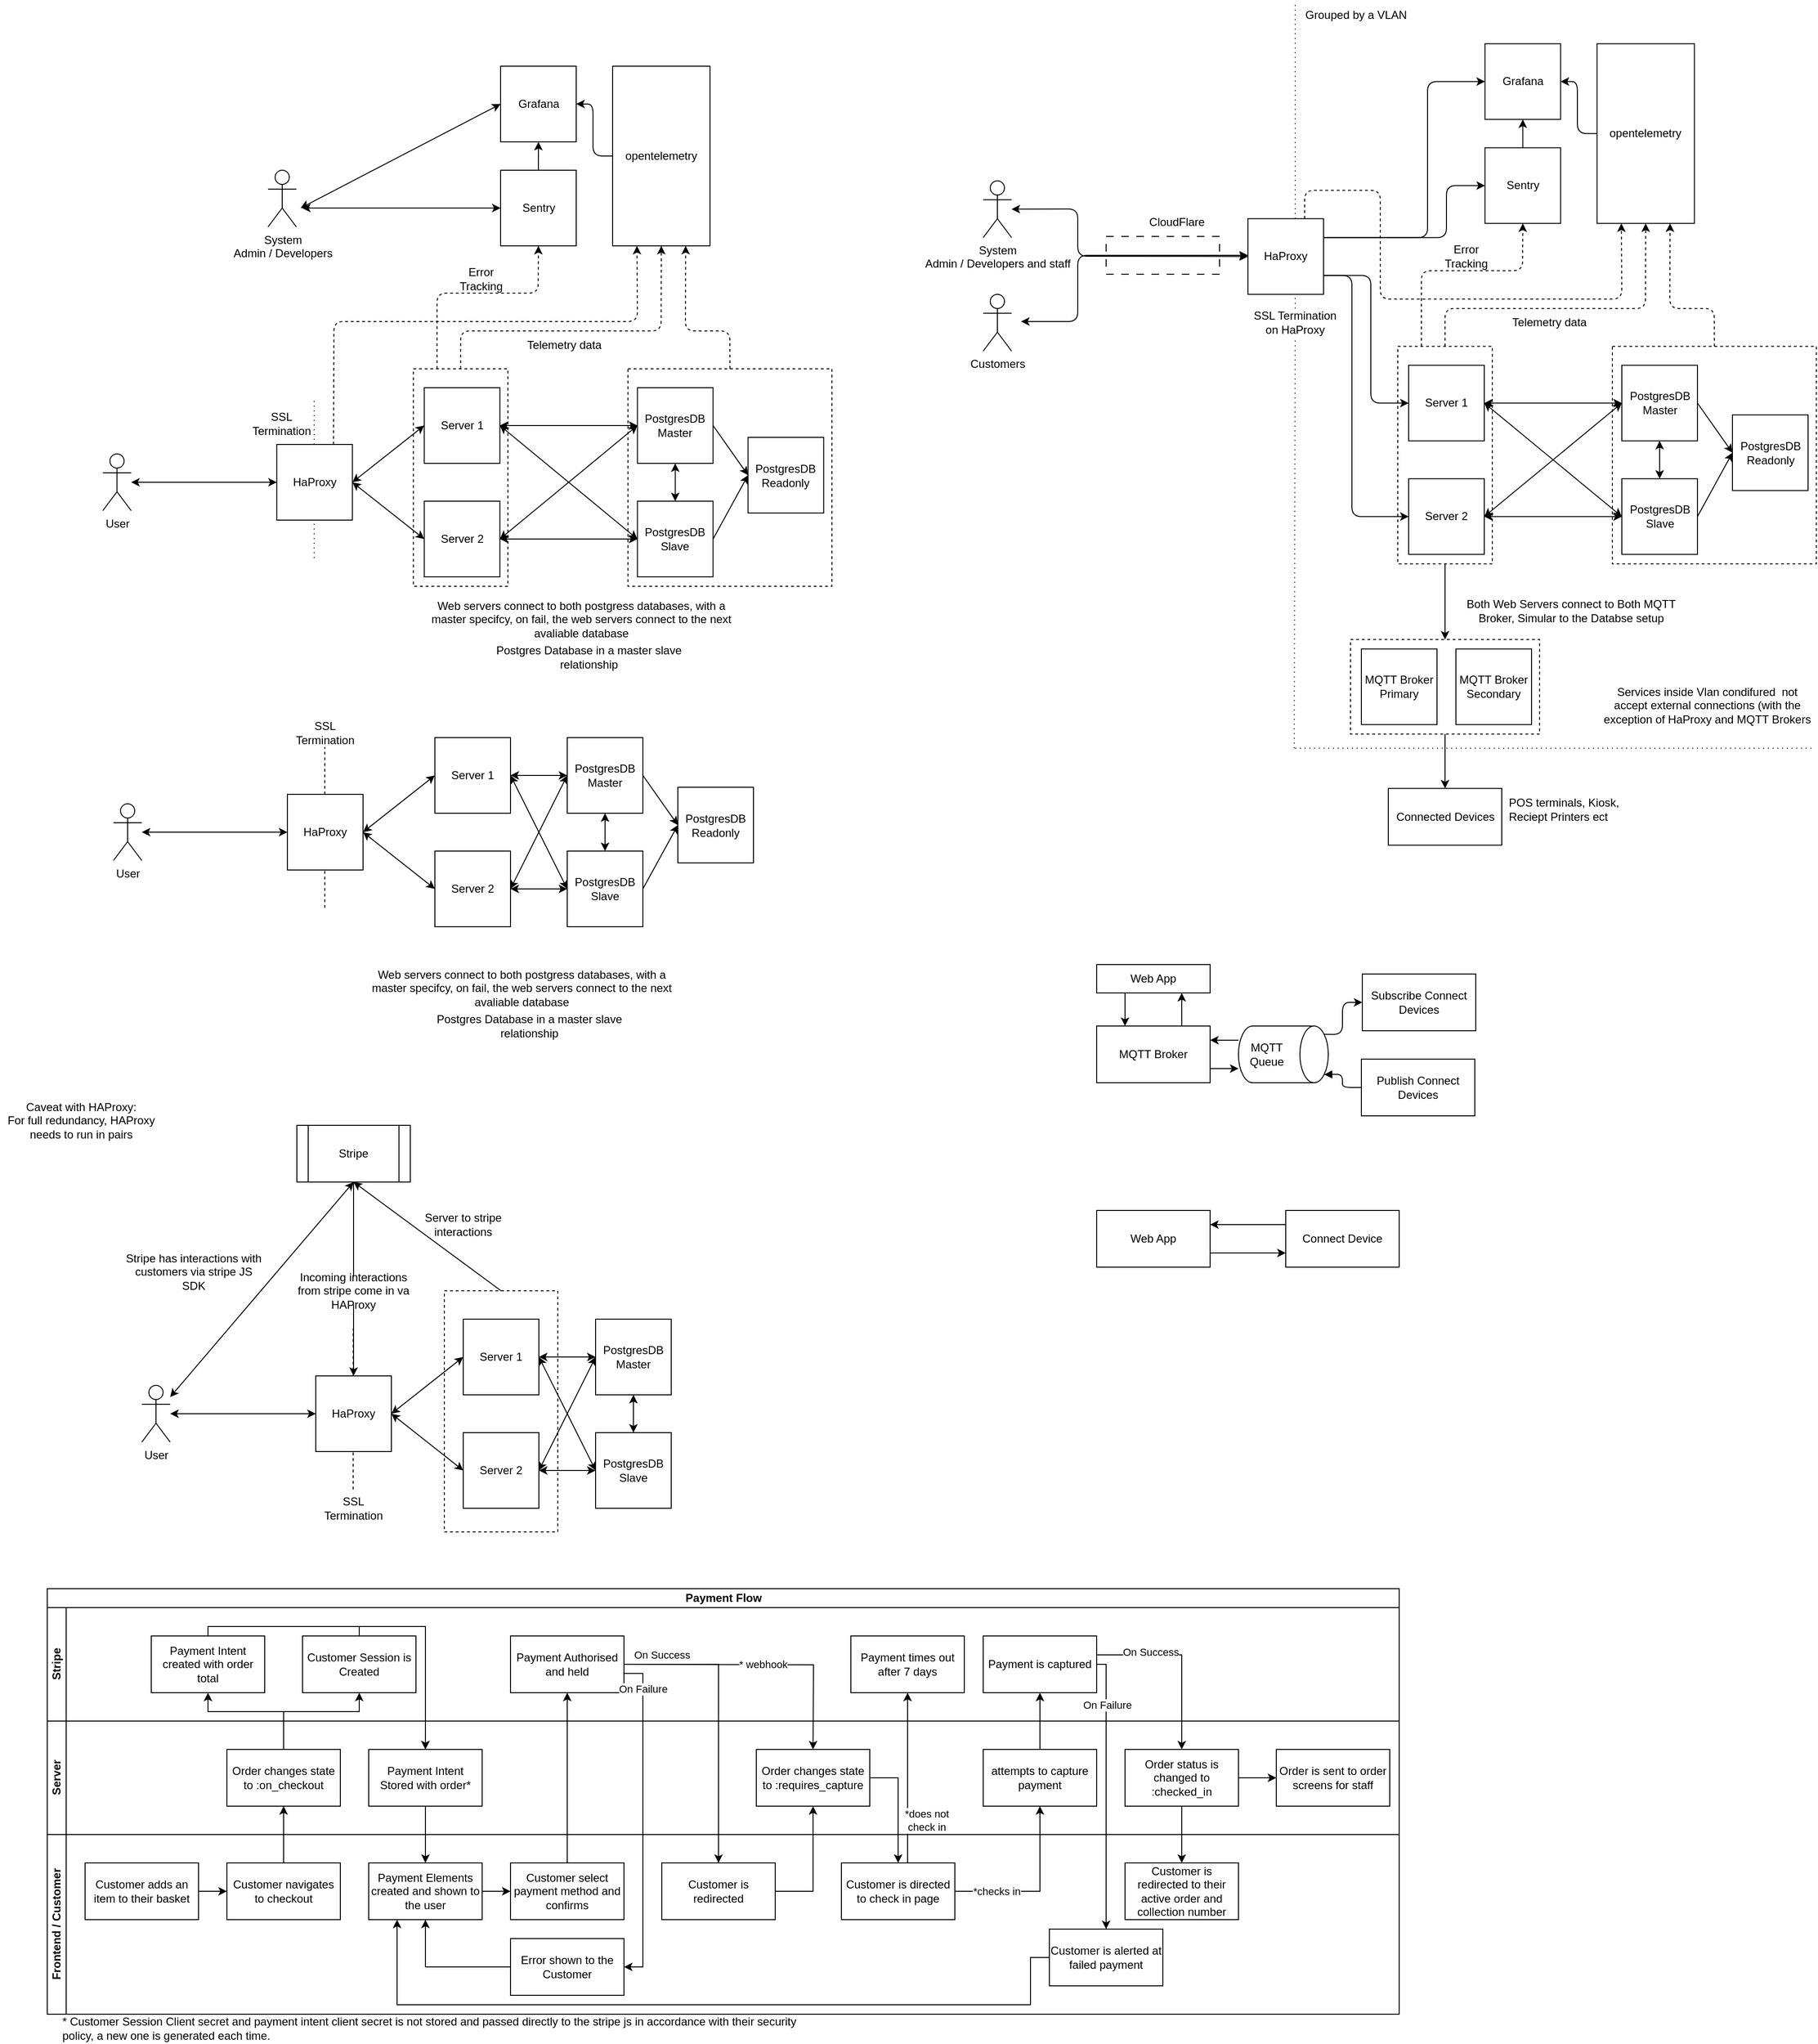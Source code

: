 <mxfile version="26.1.1">
  <diagram name="Page-1" id="KPk57_ptNWIrNSPmT6OU">
    <mxGraphModel dx="750" dy="1676" grid="1" gridSize="10" guides="1" tooltips="1" connect="1" arrows="1" fold="1" page="1" pageScale="1" pageWidth="827" pageHeight="1169" math="0" shadow="0">
      <root>
        <mxCell id="0" />
        <mxCell id="1" parent="0" />
        <mxCell id="135" value="" style="rounded=0;whiteSpace=wrap;html=1;fillColor=none;dashed=1;" parent="1" vertex="1">
          <mxGeometry x="1478.5" y="-343.75" width="100" height="230" as="geometry" />
        </mxCell>
        <mxCell id="146" value="" style="rounded=0;whiteSpace=wrap;html=1;fillColor=none;dashed=1;" parent="1" vertex="1">
          <mxGeometry x="1428.5" y="-33.75" width="200" height="100" as="geometry" />
        </mxCell>
        <mxCell id="LF-yFiG6YkYiWmJkr-Sb-18" value="" style="endArrow=none;dashed=1;html=1;rounded=0;dashPattern=1 4;" parent="1" edge="1">
          <mxGeometry width="50" height="50" relative="1" as="geometry">
            <mxPoint x="332.33" y="-120" as="sourcePoint" />
            <mxPoint x="332.33" y="-290" as="targetPoint" />
          </mxGeometry>
        </mxCell>
        <mxCell id="LF-yFiG6YkYiWmJkr-Sb-2" value="&lt;div&gt;HaProxy&lt;/div&gt;" style="whiteSpace=wrap;html=1;aspect=fixed;" parent="1" vertex="1">
          <mxGeometry x="292.75" y="-240" width="80" height="80" as="geometry" />
        </mxCell>
        <mxCell id="LF-yFiG6YkYiWmJkr-Sb-3" value="Server 1" style="whiteSpace=wrap;html=1;aspect=fixed;" parent="1" vertex="1">
          <mxGeometry x="448.75" y="-300" width="80" height="80" as="geometry" />
        </mxCell>
        <mxCell id="LF-yFiG6YkYiWmJkr-Sb-4" value="&lt;div&gt;Server 2&lt;/div&gt;" style="whiteSpace=wrap;html=1;aspect=fixed;" parent="1" vertex="1">
          <mxGeometry x="448.75" y="-180" width="80" height="80" as="geometry" />
        </mxCell>
        <mxCell id="LF-yFiG6YkYiWmJkr-Sb-5" value="&lt;div&gt;PostgresDB&lt;/div&gt;&lt;div&gt;Master&lt;br&gt;&lt;/div&gt;" style="whiteSpace=wrap;html=1;aspect=fixed;" parent="1" vertex="1">
          <mxGeometry x="674.25" y="-300" width="80" height="80" as="geometry" />
        </mxCell>
        <mxCell id="LF-yFiG6YkYiWmJkr-Sb-6" value="&lt;div&gt;PostgresDB&lt;/div&gt;&lt;div&gt;Slave&lt;br&gt;&lt;/div&gt;" style="whiteSpace=wrap;html=1;aspect=fixed;" parent="1" vertex="1">
          <mxGeometry x="674.25" y="-180" width="80" height="80" as="geometry" />
        </mxCell>
        <mxCell id="LF-yFiG6YkYiWmJkr-Sb-8" value="" style="endArrow=classic;startArrow=classic;html=1;rounded=0;entryX=0;entryY=0.5;entryDx=0;entryDy=0;exitX=1;exitY=0.5;exitDx=0;exitDy=0;" parent="1" source="LF-yFiG6YkYiWmJkr-Sb-2" target="LF-yFiG6YkYiWmJkr-Sb-3" edge="1">
          <mxGeometry width="50" height="50" relative="1" as="geometry">
            <mxPoint x="468.75" y="-100" as="sourcePoint" />
            <mxPoint x="518.75" y="-150" as="targetPoint" />
          </mxGeometry>
        </mxCell>
        <mxCell id="LF-yFiG6YkYiWmJkr-Sb-10" value="" style="endArrow=classic;startArrow=classic;html=1;rounded=0;exitX=1;exitY=0.5;exitDx=0;exitDy=0;entryX=0;entryY=0.5;entryDx=0;entryDy=0;" parent="1" source="LF-yFiG6YkYiWmJkr-Sb-2" target="LF-yFiG6YkYiWmJkr-Sb-4" edge="1">
          <mxGeometry width="50" height="50" relative="1" as="geometry">
            <mxPoint x="468.75" y="-100" as="sourcePoint" />
            <mxPoint x="518.75" y="-150" as="targetPoint" />
          </mxGeometry>
        </mxCell>
        <mxCell id="LF-yFiG6YkYiWmJkr-Sb-11" value="" style="endArrow=classic;startArrow=classic;html=1;rounded=0;entryX=0;entryY=0.5;entryDx=0;entryDy=0;exitX=1;exitY=0.5;exitDx=0;exitDy=0;" parent="1" source="LF-yFiG6YkYiWmJkr-Sb-3" target="LF-yFiG6YkYiWmJkr-Sb-5" edge="1">
          <mxGeometry width="50" height="50" relative="1" as="geometry">
            <mxPoint x="668.75" y="-120" as="sourcePoint" />
            <mxPoint x="718.75" y="-170" as="targetPoint" />
          </mxGeometry>
        </mxCell>
        <mxCell id="LF-yFiG6YkYiWmJkr-Sb-12" value="" style="endArrow=classic;startArrow=classic;html=1;rounded=0;entryX=0;entryY=0.5;entryDx=0;entryDy=0;exitX=1;exitY=0.5;exitDx=0;exitDy=0;" parent="1" source="LF-yFiG6YkYiWmJkr-Sb-4" target="LF-yFiG6YkYiWmJkr-Sb-5" edge="1">
          <mxGeometry width="50" height="50" relative="1" as="geometry">
            <mxPoint x="588.75" y="-110" as="sourcePoint" />
            <mxPoint x="638.75" y="-160" as="targetPoint" />
          </mxGeometry>
        </mxCell>
        <mxCell id="LF-yFiG6YkYiWmJkr-Sb-13" value="" style="endArrow=classic;startArrow=classic;html=1;rounded=0;entryX=0.5;entryY=1;entryDx=0;entryDy=0;exitX=0.5;exitY=0;exitDx=0;exitDy=0;" parent="1" source="LF-yFiG6YkYiWmJkr-Sb-6" target="LF-yFiG6YkYiWmJkr-Sb-5" edge="1">
          <mxGeometry width="50" height="50" relative="1" as="geometry">
            <mxPoint x="674.25" y="-110" as="sourcePoint" />
            <mxPoint x="724.25" y="-160" as="targetPoint" />
          </mxGeometry>
        </mxCell>
        <mxCell id="LF-yFiG6YkYiWmJkr-Sb-14" value="User" style="shape=umlActor;verticalLabelPosition=bottom;verticalAlign=top;html=1;outlineConnect=0;" parent="1" vertex="1">
          <mxGeometry x="108.75" y="-230" width="30" height="60" as="geometry" />
        </mxCell>
        <mxCell id="LF-yFiG6YkYiWmJkr-Sb-15" value="" style="endArrow=classic;startArrow=classic;html=1;rounded=0;entryX=0;entryY=0.5;entryDx=0;entryDy=0;" parent="1" source="LF-yFiG6YkYiWmJkr-Sb-14" target="LF-yFiG6YkYiWmJkr-Sb-2" edge="1">
          <mxGeometry width="50" height="50" relative="1" as="geometry">
            <mxPoint x="338.75" y="-150" as="sourcePoint" />
            <mxPoint x="388.75" y="-200" as="targetPoint" />
          </mxGeometry>
        </mxCell>
        <mxCell id="LF-yFiG6YkYiWmJkr-Sb-17" value="SSL Termination" style="text;html=1;align=center;verticalAlign=middle;whiteSpace=wrap;rounded=0;" parent="1" vertex="1">
          <mxGeometry x="268.25" y="-277.5" width="60" height="30" as="geometry" />
        </mxCell>
        <mxCell id="LF-yFiG6YkYiWmJkr-Sb-20" value="Postgres Database in a master slave relationship" style="text;html=1;align=center;verticalAlign=middle;whiteSpace=wrap;rounded=0;" parent="1" vertex="1">
          <mxGeometry x="523.25" y="-30" width="200" height="30" as="geometry" />
        </mxCell>
        <mxCell id="LF-yFiG6YkYiWmJkr-Sb-21" value="&lt;div&gt;Caveat with HAProxy: &lt;br&gt;&lt;/div&gt;&lt;div&gt;For full redundancy, HAProxy needs to run in pairs&lt;br&gt;&lt;/div&gt;" style="text;html=1;align=center;verticalAlign=middle;whiteSpace=wrap;rounded=0;" parent="1" vertex="1">
          <mxGeometry y="460" width="172" height="30" as="geometry" />
        </mxCell>
        <mxCell id="LF-yFiG6YkYiWmJkr-Sb-23" value="" style="endArrow=classic;startArrow=classic;html=1;rounded=0;entryX=1;entryY=0.5;entryDx=0;entryDy=0;exitX=0;exitY=0.5;exitDx=0;exitDy=0;" parent="1" source="LF-yFiG6YkYiWmJkr-Sb-6" target="LF-yFiG6YkYiWmJkr-Sb-3" edge="1">
          <mxGeometry width="50" height="50" relative="1" as="geometry">
            <mxPoint x="528.75" y="-340" as="sourcePoint" />
            <mxPoint x="608.75" y="-210" as="targetPoint" />
          </mxGeometry>
        </mxCell>
        <mxCell id="LF-yFiG6YkYiWmJkr-Sb-24" value="" style="endArrow=classic;startArrow=classic;html=1;rounded=0;exitX=1;exitY=0.5;exitDx=0;exitDy=0;entryX=0;entryY=0.5;entryDx=0;entryDy=0;" parent="1" source="LF-yFiG6YkYiWmJkr-Sb-4" target="LF-yFiG6YkYiWmJkr-Sb-6" edge="1">
          <mxGeometry width="50" height="50" relative="1" as="geometry">
            <mxPoint x="558.75" y="-160" as="sourcePoint" />
            <mxPoint x="608.75" y="-210" as="targetPoint" />
          </mxGeometry>
        </mxCell>
        <mxCell id="LF-yFiG6YkYiWmJkr-Sb-50" value="" style="rounded=0;whiteSpace=wrap;html=1;fillColor=none;dashed=1;" parent="1" vertex="1">
          <mxGeometry x="470" y="655" width="120" height="255" as="geometry" />
        </mxCell>
        <mxCell id="LF-yFiG6YkYiWmJkr-Sb-51" value="" style="endArrow=none;dashed=1;html=1;rounded=0;" parent="1" edge="1">
          <mxGeometry width="50" height="50" relative="1" as="geometry">
            <mxPoint x="373.58" y="865" as="sourcePoint" />
            <mxPoint x="373.58" y="695" as="targetPoint" />
          </mxGeometry>
        </mxCell>
        <mxCell id="LF-yFiG6YkYiWmJkr-Sb-52" value="&lt;div&gt;HaProxy&lt;/div&gt;" style="whiteSpace=wrap;html=1;aspect=fixed;" parent="1" vertex="1">
          <mxGeometry x="334" y="745" width="80" height="80" as="geometry" />
        </mxCell>
        <mxCell id="LF-yFiG6YkYiWmJkr-Sb-53" value="Server 1" style="whiteSpace=wrap;html=1;aspect=fixed;" parent="1" vertex="1">
          <mxGeometry x="490" y="685" width="80" height="80" as="geometry" />
        </mxCell>
        <mxCell id="LF-yFiG6YkYiWmJkr-Sb-54" value="&lt;div&gt;Server 2&lt;/div&gt;" style="whiteSpace=wrap;html=1;aspect=fixed;" parent="1" vertex="1">
          <mxGeometry x="490" y="805" width="80" height="80" as="geometry" />
        </mxCell>
        <mxCell id="LF-yFiG6YkYiWmJkr-Sb-55" value="&lt;div&gt;PostgresDB&lt;/div&gt;&lt;div&gt;Master&lt;br&gt;&lt;/div&gt;" style="whiteSpace=wrap;html=1;aspect=fixed;" parent="1" vertex="1">
          <mxGeometry x="630" y="685" width="80" height="80" as="geometry" />
        </mxCell>
        <mxCell id="LF-yFiG6YkYiWmJkr-Sb-56" value="&lt;div&gt;PostgresDB&lt;/div&gt;&lt;div&gt;Slave&lt;br&gt;&lt;/div&gt;" style="whiteSpace=wrap;html=1;aspect=fixed;" parent="1" vertex="1">
          <mxGeometry x="630" y="805" width="80" height="80" as="geometry" />
        </mxCell>
        <mxCell id="LF-yFiG6YkYiWmJkr-Sb-57" value="" style="endArrow=classic;startArrow=classic;html=1;rounded=0;entryX=0;entryY=0.5;entryDx=0;entryDy=0;exitX=1;exitY=0.5;exitDx=0;exitDy=0;" parent="1" source="LF-yFiG6YkYiWmJkr-Sb-52" target="LF-yFiG6YkYiWmJkr-Sb-53" edge="1">
          <mxGeometry width="50" height="50" relative="1" as="geometry">
            <mxPoint x="510" y="885" as="sourcePoint" />
            <mxPoint x="560" y="835" as="targetPoint" />
          </mxGeometry>
        </mxCell>
        <mxCell id="LF-yFiG6YkYiWmJkr-Sb-58" value="" style="endArrow=classic;startArrow=classic;html=1;rounded=0;exitX=1;exitY=0.5;exitDx=0;exitDy=0;entryX=0;entryY=0.5;entryDx=0;entryDy=0;" parent="1" source="LF-yFiG6YkYiWmJkr-Sb-52" target="LF-yFiG6YkYiWmJkr-Sb-54" edge="1">
          <mxGeometry width="50" height="50" relative="1" as="geometry">
            <mxPoint x="510" y="885" as="sourcePoint" />
            <mxPoint x="560" y="835" as="targetPoint" />
          </mxGeometry>
        </mxCell>
        <mxCell id="LF-yFiG6YkYiWmJkr-Sb-59" value="" style="endArrow=classic;startArrow=classic;html=1;rounded=0;entryX=0;entryY=0.5;entryDx=0;entryDy=0;exitX=1;exitY=0.5;exitDx=0;exitDy=0;" parent="1" source="LF-yFiG6YkYiWmJkr-Sb-53" target="LF-yFiG6YkYiWmJkr-Sb-55" edge="1">
          <mxGeometry width="50" height="50" relative="1" as="geometry">
            <mxPoint x="710" y="865" as="sourcePoint" />
            <mxPoint x="760" y="815" as="targetPoint" />
          </mxGeometry>
        </mxCell>
        <mxCell id="LF-yFiG6YkYiWmJkr-Sb-60" value="" style="endArrow=classic;startArrow=classic;html=1;rounded=0;entryX=0;entryY=0.5;entryDx=0;entryDy=0;exitX=1;exitY=0.5;exitDx=0;exitDy=0;" parent="1" source="LF-yFiG6YkYiWmJkr-Sb-54" target="LF-yFiG6YkYiWmJkr-Sb-55" edge="1">
          <mxGeometry width="50" height="50" relative="1" as="geometry">
            <mxPoint x="630" y="875" as="sourcePoint" />
            <mxPoint x="680" y="825" as="targetPoint" />
          </mxGeometry>
        </mxCell>
        <mxCell id="LF-yFiG6YkYiWmJkr-Sb-61" value="" style="endArrow=classic;startArrow=classic;html=1;rounded=0;entryX=0.5;entryY=1;entryDx=0;entryDy=0;exitX=0.5;exitY=0;exitDx=0;exitDy=0;" parent="1" source="LF-yFiG6YkYiWmJkr-Sb-56" target="LF-yFiG6YkYiWmJkr-Sb-55" edge="1">
          <mxGeometry width="50" height="50" relative="1" as="geometry">
            <mxPoint x="630" y="875" as="sourcePoint" />
            <mxPoint x="680" y="825" as="targetPoint" />
          </mxGeometry>
        </mxCell>
        <mxCell id="LF-yFiG6YkYiWmJkr-Sb-62" value="User" style="shape=umlActor;verticalLabelPosition=bottom;verticalAlign=top;html=1;outlineConnect=0;" parent="1" vertex="1">
          <mxGeometry x="150" y="755" width="30" height="60" as="geometry" />
        </mxCell>
        <mxCell id="LF-yFiG6YkYiWmJkr-Sb-63" value="" style="endArrow=classic;startArrow=classic;html=1;rounded=0;entryX=0;entryY=0.5;entryDx=0;entryDy=0;" parent="1" source="LF-yFiG6YkYiWmJkr-Sb-62" target="LF-yFiG6YkYiWmJkr-Sb-52" edge="1">
          <mxGeometry width="50" height="50" relative="1" as="geometry">
            <mxPoint x="380" y="835" as="sourcePoint" />
            <mxPoint x="430" y="785" as="targetPoint" />
          </mxGeometry>
        </mxCell>
        <mxCell id="LF-yFiG6YkYiWmJkr-Sb-64" value="SSL Termination" style="text;html=1;align=center;verticalAlign=middle;whiteSpace=wrap;rounded=0;" parent="1" vertex="1">
          <mxGeometry x="344" y="870" width="60" height="30" as="geometry" />
        </mxCell>
        <mxCell id="LF-yFiG6YkYiWmJkr-Sb-67" value="" style="endArrow=classic;startArrow=classic;html=1;rounded=0;entryX=1;entryY=0.5;entryDx=0;entryDy=0;exitX=0;exitY=0.5;exitDx=0;exitDy=0;" parent="1" source="LF-yFiG6YkYiWmJkr-Sb-56" target="LF-yFiG6YkYiWmJkr-Sb-53" edge="1">
          <mxGeometry width="50" height="50" relative="1" as="geometry">
            <mxPoint x="570" y="645" as="sourcePoint" />
            <mxPoint x="650" y="775" as="targetPoint" />
          </mxGeometry>
        </mxCell>
        <mxCell id="LF-yFiG6YkYiWmJkr-Sb-68" value="" style="endArrow=classic;startArrow=classic;html=1;rounded=0;exitX=1;exitY=0.5;exitDx=0;exitDy=0;entryX=0;entryY=0.5;entryDx=0;entryDy=0;" parent="1" source="LF-yFiG6YkYiWmJkr-Sb-54" target="LF-yFiG6YkYiWmJkr-Sb-56" edge="1">
          <mxGeometry width="50" height="50" relative="1" as="geometry">
            <mxPoint x="600" y="825" as="sourcePoint" />
            <mxPoint x="650" y="775" as="targetPoint" />
          </mxGeometry>
        </mxCell>
        <mxCell id="LF-yFiG6YkYiWmJkr-Sb-77" style="edgeStyle=orthogonalEdgeStyle;rounded=0;orthogonalLoop=1;jettySize=auto;html=1;entryX=0.5;entryY=0;entryDx=0;entryDy=0;" parent="1" source="LF-yFiG6YkYiWmJkr-Sb-75" target="LF-yFiG6YkYiWmJkr-Sb-52" edge="1">
          <mxGeometry relative="1" as="geometry" />
        </mxCell>
        <mxCell id="LF-yFiG6YkYiWmJkr-Sb-69" value="Stripe" style="shape=process;whiteSpace=wrap;html=1;backgroundOutline=1;" parent="1" vertex="1">
          <mxGeometry x="314" y="480" width="120" height="60" as="geometry" />
        </mxCell>
        <mxCell id="LF-yFiG6YkYiWmJkr-Sb-71" value="" style="endArrow=classic;startArrow=classic;html=1;rounded=0;entryX=0.5;entryY=1;entryDx=0;entryDy=0;" parent="1" source="LF-yFiG6YkYiWmJkr-Sb-62" target="LF-yFiG6YkYiWmJkr-Sb-69" edge="1">
          <mxGeometry width="50" height="50" relative="1" as="geometry">
            <mxPoint x="490" y="600" as="sourcePoint" />
            <mxPoint x="540" y="550" as="targetPoint" />
          </mxGeometry>
        </mxCell>
        <mxCell id="LF-yFiG6YkYiWmJkr-Sb-72" value="Stripe has interactions with customers via stripe JS SDK" style="text;html=1;align=center;verticalAlign=middle;whiteSpace=wrap;rounded=0;" parent="1" vertex="1">
          <mxGeometry x="130" y="620" width="150" height="30" as="geometry" />
        </mxCell>
        <mxCell id="LF-yFiG6YkYiWmJkr-Sb-78" value="" style="edgeStyle=orthogonalEdgeStyle;rounded=0;orthogonalLoop=1;jettySize=auto;html=1;entryX=0.5;entryY=0;entryDx=0;entryDy=0;endArrow=none;endFill=0;" parent="1" source="LF-yFiG6YkYiWmJkr-Sb-69" target="LF-yFiG6YkYiWmJkr-Sb-75" edge="1">
          <mxGeometry relative="1" as="geometry">
            <mxPoint x="374" y="540" as="sourcePoint" />
            <mxPoint x="374" y="745" as="targetPoint" />
          </mxGeometry>
        </mxCell>
        <mxCell id="LF-yFiG6YkYiWmJkr-Sb-75" value="Incoming interactions from stripe come in va HAProxy" style="text;html=1;align=center;verticalAlign=middle;whiteSpace=wrap;rounded=0;" parent="1" vertex="1">
          <mxGeometry x="311" y="640" width="126" height="30" as="geometry" />
        </mxCell>
        <mxCell id="LF-yFiG6YkYiWmJkr-Sb-79" value="" style="endArrow=classic;html=1;rounded=0;entryX=0.5;entryY=1;entryDx=0;entryDy=0;exitX=0.5;exitY=0;exitDx=0;exitDy=0;" parent="1" source="LF-yFiG6YkYiWmJkr-Sb-50" target="LF-yFiG6YkYiWmJkr-Sb-69" edge="1">
          <mxGeometry width="50" height="50" relative="1" as="geometry">
            <mxPoint x="640" y="720" as="sourcePoint" />
            <mxPoint x="690" y="670" as="targetPoint" />
          </mxGeometry>
        </mxCell>
        <mxCell id="LF-yFiG6YkYiWmJkr-Sb-80" value="Server to stripe interactions" style="text;html=1;align=center;verticalAlign=middle;whiteSpace=wrap;rounded=0;" parent="1" vertex="1">
          <mxGeometry x="430" y="570" width="120" height="30" as="geometry" />
        </mxCell>
        <mxCell id="LF-yFiG6YkYiWmJkr-Sb-81" value="Web servers connect to both postgress databases, with a master specifcy, on fail, the web servers connect to the next avaliable database" style="text;html=1;align=center;verticalAlign=middle;whiteSpace=wrap;rounded=0;" parent="1" vertex="1">
          <mxGeometry x="447.25" y="-70" width="336" height="30" as="geometry" />
        </mxCell>
        <mxCell id="2" value="Payment Flow" style="swimlane;childLayout=stackLayout;resizeParent=1;resizeParentMax=0;horizontal=1;startSize=20;horizontalStack=0;html=1;" parent="1" vertex="1">
          <mxGeometry x="50" y="970" width="1430" height="450" as="geometry" />
        </mxCell>
        <mxCell id="3" style="edgeStyle=orthogonalEdgeStyle;rounded=0;orthogonalLoop=1;jettySize=auto;html=1;entryX=0.5;entryY=0;entryDx=0;entryDy=0;" parent="2" edge="1">
          <mxGeometry relative="1" as="geometry">
            <mxPoint x="610" y="80" as="sourcePoint" />
            <mxPoint x="810" y="170" as="targetPoint" />
          </mxGeometry>
        </mxCell>
        <mxCell id="4" value="* webhook" style="edgeLabel;html=1;align=center;verticalAlign=middle;resizable=0;points=[];" parent="3" vertex="1" connectable="0">
          <mxGeometry x="0.01" y="1" relative="1" as="geometry">
            <mxPoint as="offset" />
          </mxGeometry>
        </mxCell>
        <mxCell id="5" value="Stripe" style="swimlane;startSize=20;horizontal=0;html=1;" parent="2" vertex="1">
          <mxGeometry y="20" width="1430" height="120" as="geometry" />
        </mxCell>
        <mxCell id="6" value="Payment Intent created with order total" style="whiteSpace=wrap;html=1;rounded=0;" parent="5" vertex="1">
          <mxGeometry x="110" y="30" width="120" height="60" as="geometry" />
        </mxCell>
        <mxCell id="7" value="Customer Session is Created" style="whiteSpace=wrap;html=1;rounded=0;" parent="5" vertex="1">
          <mxGeometry x="270" y="30" width="120" height="60" as="geometry" />
        </mxCell>
        <mxCell id="8" value="Payment Authorised and held" style="whiteSpace=wrap;html=1;rounded=0;" parent="5" vertex="1">
          <mxGeometry x="490" y="30" width="120" height="60" as="geometry" />
        </mxCell>
        <mxCell id="9" value="Payment times out after 7 days" style="rounded=0;whiteSpace=wrap;html=1;" parent="5" vertex="1">
          <mxGeometry x="850" y="30" width="120" height="60" as="geometry" />
        </mxCell>
        <mxCell id="10" value="Payment is captured" style="whiteSpace=wrap;html=1;rounded=0;" parent="5" vertex="1">
          <mxGeometry x="990" y="30" width="120" height="60" as="geometry" />
        </mxCell>
        <mxCell id="11" value="Server" style="swimlane;startSize=20;horizontal=0;html=1;" parent="2" vertex="1">
          <mxGeometry y="140" width="1430" height="120" as="geometry" />
        </mxCell>
        <mxCell id="12" value="Order changes state to :on_checkout" style="rounded=0;whiteSpace=wrap;html=1;" parent="11" vertex="1">
          <mxGeometry x="190" y="30" width="120" height="60" as="geometry" />
        </mxCell>
        <mxCell id="13" value="Payment Intent Stored with order*" style="rounded=0;whiteSpace=wrap;html=1;" parent="11" vertex="1">
          <mxGeometry x="340" y="30" width="120" height="60" as="geometry" />
        </mxCell>
        <mxCell id="14" value="Order changes state to :requires_capture" style="rounded=0;whiteSpace=wrap;html=1;" parent="11" vertex="1">
          <mxGeometry x="750" y="30" width="120" height="60" as="geometry" />
        </mxCell>
        <mxCell id="15" value="attempts to capture payment" style="whiteSpace=wrap;html=1;rounded=0;" parent="11" vertex="1">
          <mxGeometry x="990" y="30" width="120" height="60" as="geometry" />
        </mxCell>
        <mxCell id="16" value="" style="edgeStyle=orthogonalEdgeStyle;rounded=0;orthogonalLoop=1;jettySize=auto;html=1;" parent="11" source="17" target="18" edge="1">
          <mxGeometry relative="1" as="geometry" />
        </mxCell>
        <mxCell id="17" value="Order status is changed to :checked_in" style="whiteSpace=wrap;html=1;rounded=0;" parent="11" vertex="1">
          <mxGeometry x="1140" y="30" width="120" height="60" as="geometry" />
        </mxCell>
        <mxCell id="18" value="Order is sent to order screens for staff" style="whiteSpace=wrap;html=1;rounded=0;" parent="11" vertex="1">
          <mxGeometry x="1300" y="30" width="120" height="60" as="geometry" />
        </mxCell>
        <mxCell id="19" value="Frontend / Customer" style="swimlane;startSize=20;horizontal=0;html=1;" parent="2" vertex="1">
          <mxGeometry y="260" width="1430" height="190" as="geometry" />
        </mxCell>
        <mxCell id="20" value="" style="edgeStyle=orthogonalEdgeStyle;rounded=0;orthogonalLoop=1;jettySize=auto;html=1;" parent="19" source="21" target="22" edge="1">
          <mxGeometry relative="1" as="geometry" />
        </mxCell>
        <mxCell id="21" value="Customer adds an item to their basket" style="rounded=0;whiteSpace=wrap;html=1;" parent="19" vertex="1">
          <mxGeometry x="40" y="30" width="120" height="60" as="geometry" />
        </mxCell>
        <mxCell id="22" value="Customer navigates to checkout" style="rounded=0;whiteSpace=wrap;html=1;" parent="19" vertex="1">
          <mxGeometry x="190" y="30" width="120" height="60" as="geometry" />
        </mxCell>
        <mxCell id="23" style="edgeStyle=orthogonalEdgeStyle;rounded=0;orthogonalLoop=1;jettySize=auto;html=1;entryX=0;entryY=0.5;entryDx=0;entryDy=0;" parent="19" source="24" target="25" edge="1">
          <mxGeometry relative="1" as="geometry" />
        </mxCell>
        <mxCell id="24" value="Payment Elements created and shown to the user" style="rounded=0;whiteSpace=wrap;html=1;" parent="19" vertex="1">
          <mxGeometry x="340" y="30" width="120" height="60" as="geometry" />
        </mxCell>
        <mxCell id="25" value="Customer select payment method and confirms" style="rounded=0;whiteSpace=wrap;html=1;" parent="19" vertex="1">
          <mxGeometry x="490" y="30" width="120" height="60" as="geometry" />
        </mxCell>
        <mxCell id="26" value="Customer is redirected" style="rounded=0;whiteSpace=wrap;html=1;" parent="19" vertex="1">
          <mxGeometry x="650" y="30" width="120" height="60" as="geometry" />
        </mxCell>
        <mxCell id="27" value="Customer is directed to check in page" style="rounded=0;whiteSpace=wrap;html=1;" parent="19" vertex="1">
          <mxGeometry x="840" y="30" width="120" height="60" as="geometry" />
        </mxCell>
        <mxCell id="28" value="Customer is redirected to their active order and collection number" style="rounded=0;whiteSpace=wrap;html=1;" parent="19" vertex="1">
          <mxGeometry x="1140" y="30" width="120" height="60" as="geometry" />
        </mxCell>
        <mxCell id="29" style="edgeStyle=orthogonalEdgeStyle;rounded=0;orthogonalLoop=1;jettySize=auto;html=1;entryX=0.25;entryY=1;entryDx=0;entryDy=0;" parent="19" source="30" target="24" edge="1">
          <mxGeometry relative="1" as="geometry">
            <Array as="points">
              <mxPoint x="1040" y="130" />
              <mxPoint x="1040" y="180" />
              <mxPoint x="370" y="180" />
            </Array>
          </mxGeometry>
        </mxCell>
        <mxCell id="30" value="Customer is alerted at failed payment" style="rounded=0;whiteSpace=wrap;html=1;" parent="19" vertex="1">
          <mxGeometry x="1060" y="100" width="120" height="60" as="geometry" />
        </mxCell>
        <mxCell id="31" value="" style="edgeStyle=orthogonalEdgeStyle;rounded=0;orthogonalLoop=1;jettySize=auto;html=1;" parent="2" source="22" target="12" edge="1">
          <mxGeometry relative="1" as="geometry" />
        </mxCell>
        <mxCell id="32" style="edgeStyle=orthogonalEdgeStyle;rounded=0;orthogonalLoop=1;jettySize=auto;html=1;entryX=0.5;entryY=0;entryDx=0;entryDy=0;" parent="2" source="13" target="24" edge="1">
          <mxGeometry relative="1" as="geometry" />
        </mxCell>
        <mxCell id="33" style="edgeStyle=orthogonalEdgeStyle;rounded=0;orthogonalLoop=1;jettySize=auto;html=1;" parent="2" source="6" target="13" edge="1">
          <mxGeometry relative="1" as="geometry">
            <Array as="points">
              <mxPoint x="170" y="40" />
              <mxPoint x="400" y="40" />
            </Array>
          </mxGeometry>
        </mxCell>
        <mxCell id="34" style="edgeStyle=orthogonalEdgeStyle;rounded=0;orthogonalLoop=1;jettySize=auto;html=1;entryX=0.5;entryY=0;entryDx=0;entryDy=0;" parent="2" source="7" target="13" edge="1">
          <mxGeometry relative="1" as="geometry">
            <Array as="points">
              <mxPoint x="330" y="40" />
              <mxPoint x="400" y="40" />
            </Array>
          </mxGeometry>
        </mxCell>
        <mxCell id="35" style="edgeStyle=orthogonalEdgeStyle;rounded=0;orthogonalLoop=1;jettySize=auto;html=1;entryX=0.5;entryY=1;entryDx=0;entryDy=0;" parent="2" source="12" target="6" edge="1">
          <mxGeometry relative="1" as="geometry">
            <Array as="points">
              <mxPoint x="250" y="130" />
              <mxPoint x="170" y="130" />
            </Array>
          </mxGeometry>
        </mxCell>
        <mxCell id="36" style="edgeStyle=orthogonalEdgeStyle;rounded=0;orthogonalLoop=1;jettySize=auto;html=1;entryX=0.5;entryY=1;entryDx=0;entryDy=0;" parent="2" source="12" target="7" edge="1">
          <mxGeometry relative="1" as="geometry">
            <Array as="points">
              <mxPoint x="250" y="130" />
              <mxPoint x="330" y="130" />
            </Array>
          </mxGeometry>
        </mxCell>
        <mxCell id="37" value="" style="edgeStyle=orthogonalEdgeStyle;rounded=0;orthogonalLoop=1;jettySize=auto;html=1;" parent="2" source="25" target="8" edge="1">
          <mxGeometry relative="1" as="geometry" />
        </mxCell>
        <mxCell id="38" style="edgeStyle=orthogonalEdgeStyle;rounded=0;orthogonalLoop=1;jettySize=auto;html=1;" parent="2" source="8" target="26" edge="1">
          <mxGeometry relative="1" as="geometry" />
        </mxCell>
        <mxCell id="39" value="On Success" style="edgeLabel;html=1;align=center;verticalAlign=middle;resizable=0;points=[];" parent="38" vertex="1" connectable="0">
          <mxGeometry x="-0.691" relative="1" as="geometry">
            <mxPoint x="-8" y="-10" as="offset" />
          </mxGeometry>
        </mxCell>
        <mxCell id="40" style="edgeStyle=orthogonalEdgeStyle;rounded=0;orthogonalLoop=1;jettySize=auto;html=1;entryX=0.5;entryY=1;entryDx=0;entryDy=0;" parent="2" source="26" target="14" edge="1">
          <mxGeometry relative="1" as="geometry">
            <Array as="points">
              <mxPoint x="810" y="320" />
            </Array>
          </mxGeometry>
        </mxCell>
        <mxCell id="41" style="edgeStyle=orthogonalEdgeStyle;rounded=0;orthogonalLoop=1;jettySize=auto;html=1;entryX=0.5;entryY=0;entryDx=0;entryDy=0;" parent="2" source="14" target="27" edge="1">
          <mxGeometry relative="1" as="geometry">
            <Array as="points">
              <mxPoint x="900" y="200" />
            </Array>
          </mxGeometry>
        </mxCell>
        <mxCell id="42" value="" style="edgeStyle=orthogonalEdgeStyle;rounded=0;orthogonalLoop=1;jettySize=auto;html=1;" parent="2" source="27" target="15" edge="1">
          <mxGeometry relative="1" as="geometry" />
        </mxCell>
        <mxCell id="43" value="*checks in" style="edgeLabel;html=1;align=center;verticalAlign=middle;resizable=0;points=[];" parent="42" vertex="1" connectable="0">
          <mxGeometry x="-0.51" relative="1" as="geometry">
            <mxPoint as="offset" />
          </mxGeometry>
        </mxCell>
        <mxCell id="44" style="edgeStyle=orthogonalEdgeStyle;rounded=0;orthogonalLoop=1;jettySize=auto;html=1;entryX=0.5;entryY=1;entryDx=0;entryDy=0;" parent="2" source="27" target="9" edge="1">
          <mxGeometry relative="1" as="geometry">
            <Array as="points">
              <mxPoint x="910" y="190" />
              <mxPoint x="910" y="190" />
            </Array>
          </mxGeometry>
        </mxCell>
        <mxCell id="45" value="*does not&lt;div&gt;check in&lt;/div&gt;" style="edgeLabel;html=1;align=center;verticalAlign=middle;resizable=0;points=[];" parent="44" vertex="1" connectable="0">
          <mxGeometry x="-0.501" y="-2" relative="1" as="geometry">
            <mxPoint x="18" as="offset" />
          </mxGeometry>
        </mxCell>
        <mxCell id="46" value="" style="edgeStyle=orthogonalEdgeStyle;rounded=0;orthogonalLoop=1;jettySize=auto;html=1;" parent="2" source="15" target="10" edge="1">
          <mxGeometry relative="1" as="geometry" />
        </mxCell>
        <mxCell id="47" style="edgeStyle=orthogonalEdgeStyle;rounded=0;orthogonalLoop=1;jettySize=auto;html=1;entryX=0.5;entryY=0;entryDx=0;entryDy=0;" parent="2" source="10" target="17" edge="1">
          <mxGeometry relative="1" as="geometry">
            <Array as="points">
              <mxPoint x="1200" y="70" />
            </Array>
          </mxGeometry>
        </mxCell>
        <mxCell id="48" value="On Success" style="edgeLabel;html=1;align=center;verticalAlign=middle;resizable=0;points=[];" parent="47" vertex="1" connectable="0">
          <mxGeometry x="-0.398" y="3" relative="1" as="geometry">
            <mxPoint as="offset" />
          </mxGeometry>
        </mxCell>
        <mxCell id="49" style="edgeStyle=orthogonalEdgeStyle;rounded=0;orthogonalLoop=1;jettySize=auto;html=1;entryX=0.5;entryY=0;entryDx=0;entryDy=0;" parent="2" source="17" target="28" edge="1">
          <mxGeometry relative="1" as="geometry" />
        </mxCell>
        <mxCell id="50" style="edgeStyle=orthogonalEdgeStyle;rounded=0;orthogonalLoop=1;jettySize=auto;html=1;entryX=0.5;entryY=0;entryDx=0;entryDy=0;" parent="2" source="10" target="30" edge="1">
          <mxGeometry relative="1" as="geometry">
            <mxPoint x="1210" y="340" as="targetPoint" />
            <Array as="points">
              <mxPoint x="1120" y="80" />
              <mxPoint x="1120" y="360" />
            </Array>
          </mxGeometry>
        </mxCell>
        <mxCell id="51" value="On Failure" style="edgeLabel;html=1;align=center;verticalAlign=middle;resizable=0;points=[];" parent="50" vertex="1" connectable="0">
          <mxGeometry x="-0.637" y="1" relative="1" as="geometry">
            <mxPoint as="offset" />
          </mxGeometry>
        </mxCell>
        <mxCell id="52" style="edgeStyle=orthogonalEdgeStyle;rounded=0;orthogonalLoop=1;jettySize=auto;html=1;entryX=0.5;entryY=1;entryDx=0;entryDy=0;" parent="1" source="53" target="24" edge="1">
          <mxGeometry relative="1" as="geometry" />
        </mxCell>
        <mxCell id="53" value="Error shown to the Customer" style="rounded=0;whiteSpace=wrap;html=1;" parent="1" vertex="1">
          <mxGeometry x="540" y="1340" width="120" height="60" as="geometry" />
        </mxCell>
        <mxCell id="54" style="edgeStyle=orthogonalEdgeStyle;rounded=0;orthogonalLoop=1;jettySize=auto;html=1;entryX=1;entryY=0.5;entryDx=0;entryDy=0;exitX=0.994;exitY=0.66;exitDx=0;exitDy=0;exitPerimeter=0;" parent="1" source="8" target="53" edge="1">
          <mxGeometry relative="1" as="geometry">
            <Array as="points">
              <mxPoint x="680" y="1060" />
              <mxPoint x="680" y="1370" />
            </Array>
          </mxGeometry>
        </mxCell>
        <mxCell id="55" value="On Failure" style="edgeLabel;html=1;align=center;verticalAlign=middle;resizable=0;points=[];" parent="54" vertex="1" connectable="0">
          <mxGeometry x="-0.791" relative="1" as="geometry">
            <mxPoint as="offset" />
          </mxGeometry>
        </mxCell>
        <mxCell id="56" value="* Customer Session Client secret and payment intent client secret is not stored and passed directly to the stripe js in accordance with their security policy, a new one is generated each time." style="text;html=1;align=left;verticalAlign=middle;whiteSpace=wrap;rounded=0;" parent="1" vertex="1">
          <mxGeometry x="64" y="1420" width="786" height="30" as="geometry" />
        </mxCell>
        <mxCell id="57" value="Sentry" style="whiteSpace=wrap;html=1;aspect=fixed;" parent="1" vertex="1">
          <mxGeometry x="529.5" y="-530" width="80" height="80" as="geometry" />
        </mxCell>
        <mxCell id="58" value="&lt;div&gt;PostgresDB&lt;/div&gt;&lt;div&gt;Readonly&lt;br&gt;&lt;/div&gt;" style="whiteSpace=wrap;html=1;aspect=fixed;" parent="1" vertex="1">
          <mxGeometry x="791.25" y="-247.5" width="80" height="80" as="geometry" />
        </mxCell>
        <mxCell id="59" value="" style="endArrow=classic;html=1;entryX=0;entryY=0.5;entryDx=0;entryDy=0;exitX=1;exitY=0.5;exitDx=0;exitDy=0;" parent="1" source="LF-yFiG6YkYiWmJkr-Sb-5" target="58" edge="1">
          <mxGeometry width="50" height="50" relative="1" as="geometry">
            <mxPoint x="694.25" y="-110" as="sourcePoint" />
            <mxPoint x="744.25" y="-160" as="targetPoint" />
          </mxGeometry>
        </mxCell>
        <mxCell id="60" value="" style="endArrow=classic;html=1;entryX=0;entryY=0.5;entryDx=0;entryDy=0;exitX=1;exitY=0.5;exitDx=0;exitDy=0;" parent="1" source="LF-yFiG6YkYiWmJkr-Sb-6" target="58" edge="1">
          <mxGeometry width="50" height="50" relative="1" as="geometry">
            <mxPoint x="694.25" y="-110" as="sourcePoint" />
            <mxPoint x="744.25" y="-160" as="targetPoint" />
          </mxGeometry>
        </mxCell>
        <mxCell id="64" value="System&lt;br&gt;Admin / Developers" style="shape=umlActor;verticalLabelPosition=bottom;verticalAlign=top;html=1;outlineConnect=0;" parent="1" vertex="1">
          <mxGeometry x="283.5" y="-530" width="30" height="60" as="geometry" />
        </mxCell>
        <mxCell id="66" value="" style="endArrow=classic;startArrow=classic;html=1;entryX=0;entryY=0.5;entryDx=0;entryDy=0;" parent="1" target="57" edge="1">
          <mxGeometry width="50" height="50" relative="1" as="geometry">
            <mxPoint x="319.5" y="-490" as="sourcePoint" />
            <mxPoint x="669.5" y="-390" as="targetPoint" />
          </mxGeometry>
        </mxCell>
        <mxCell id="67" value="" style="endArrow=none;dashed=1;html=1;rounded=0;" parent="1" edge="1">
          <mxGeometry width="50" height="50" relative="1" as="geometry">
            <mxPoint x="343.58" y="250" as="sourcePoint" />
            <mxPoint x="343.58" y="80.0" as="targetPoint" />
          </mxGeometry>
        </mxCell>
        <mxCell id="68" value="&lt;div&gt;HaProxy&lt;/div&gt;" style="whiteSpace=wrap;html=1;aspect=fixed;" parent="1" vertex="1">
          <mxGeometry x="304" y="130" width="80" height="80" as="geometry" />
        </mxCell>
        <mxCell id="69" value="Server 1" style="whiteSpace=wrap;html=1;aspect=fixed;" parent="1" vertex="1">
          <mxGeometry x="460" y="70" width="80" height="80" as="geometry" />
        </mxCell>
        <mxCell id="70" value="&lt;div&gt;Server 2&lt;/div&gt;" style="whiteSpace=wrap;html=1;aspect=fixed;" parent="1" vertex="1">
          <mxGeometry x="460" y="190" width="80" height="80" as="geometry" />
        </mxCell>
        <mxCell id="71" value="&lt;div&gt;PostgresDB&lt;/div&gt;&lt;div&gt;Master&lt;br&gt;&lt;/div&gt;" style="whiteSpace=wrap;html=1;aspect=fixed;" parent="1" vertex="1">
          <mxGeometry x="600" y="70" width="80" height="80" as="geometry" />
        </mxCell>
        <mxCell id="72" value="&lt;div&gt;PostgresDB&lt;/div&gt;&lt;div&gt;Slave&lt;br&gt;&lt;/div&gt;" style="whiteSpace=wrap;html=1;aspect=fixed;" parent="1" vertex="1">
          <mxGeometry x="600" y="190" width="80" height="80" as="geometry" />
        </mxCell>
        <mxCell id="73" value="" style="endArrow=classic;startArrow=classic;html=1;rounded=0;entryX=0;entryY=0.5;entryDx=0;entryDy=0;exitX=1;exitY=0.5;exitDx=0;exitDy=0;" parent="1" source="68" target="69" edge="1">
          <mxGeometry width="50" height="50" relative="1" as="geometry">
            <mxPoint x="480" y="270" as="sourcePoint" />
            <mxPoint x="530" y="220" as="targetPoint" />
          </mxGeometry>
        </mxCell>
        <mxCell id="74" value="" style="endArrow=classic;startArrow=classic;html=1;rounded=0;exitX=1;exitY=0.5;exitDx=0;exitDy=0;entryX=0;entryY=0.5;entryDx=0;entryDy=0;" parent="1" source="68" target="70" edge="1">
          <mxGeometry width="50" height="50" relative="1" as="geometry">
            <mxPoint x="480" y="270" as="sourcePoint" />
            <mxPoint x="530" y="220" as="targetPoint" />
          </mxGeometry>
        </mxCell>
        <mxCell id="75" value="" style="endArrow=classic;startArrow=classic;html=1;rounded=0;entryX=0;entryY=0.5;entryDx=0;entryDy=0;exitX=1;exitY=0.5;exitDx=0;exitDy=0;" parent="1" source="69" target="71" edge="1">
          <mxGeometry width="50" height="50" relative="1" as="geometry">
            <mxPoint x="680" y="250" as="sourcePoint" />
            <mxPoint x="730" y="200" as="targetPoint" />
          </mxGeometry>
        </mxCell>
        <mxCell id="76" value="" style="endArrow=classic;startArrow=classic;html=1;rounded=0;entryX=0;entryY=0.5;entryDx=0;entryDy=0;exitX=1;exitY=0.5;exitDx=0;exitDy=0;" parent="1" source="70" target="71" edge="1">
          <mxGeometry width="50" height="50" relative="1" as="geometry">
            <mxPoint x="600" y="260" as="sourcePoint" />
            <mxPoint x="650" y="210" as="targetPoint" />
          </mxGeometry>
        </mxCell>
        <mxCell id="77" value="" style="endArrow=classic;startArrow=classic;html=1;rounded=0;entryX=0.5;entryY=1;entryDx=0;entryDy=0;exitX=0.5;exitY=0;exitDx=0;exitDy=0;" parent="1" source="72" target="71" edge="1">
          <mxGeometry width="50" height="50" relative="1" as="geometry">
            <mxPoint x="600" y="260" as="sourcePoint" />
            <mxPoint x="650" y="210" as="targetPoint" />
          </mxGeometry>
        </mxCell>
        <mxCell id="78" value="User" style="shape=umlActor;verticalLabelPosition=bottom;verticalAlign=top;html=1;outlineConnect=0;" parent="1" vertex="1">
          <mxGeometry x="120" y="140" width="30" height="60" as="geometry" />
        </mxCell>
        <mxCell id="79" value="" style="endArrow=classic;startArrow=classic;html=1;rounded=0;entryX=0;entryY=0.5;entryDx=0;entryDy=0;" parent="1" source="78" target="68" edge="1">
          <mxGeometry width="50" height="50" relative="1" as="geometry">
            <mxPoint x="350" y="220" as="sourcePoint" />
            <mxPoint x="400" y="170" as="targetPoint" />
          </mxGeometry>
        </mxCell>
        <mxCell id="80" value="SSL Termination" style="text;html=1;align=center;verticalAlign=middle;whiteSpace=wrap;rounded=0;" parent="1" vertex="1">
          <mxGeometry x="314" y="50" width="60" height="30" as="geometry" />
        </mxCell>
        <mxCell id="81" value="Postgres Database in a master slave relationship" style="text;html=1;align=center;verticalAlign=middle;whiteSpace=wrap;rounded=0;" parent="1" vertex="1">
          <mxGeometry x="460" y="360" width="200" height="30" as="geometry" />
        </mxCell>
        <mxCell id="82" value="" style="endArrow=classic;startArrow=classic;html=1;rounded=0;entryX=1;entryY=0.5;entryDx=0;entryDy=0;exitX=0;exitY=0.5;exitDx=0;exitDy=0;" parent="1" source="72" target="69" edge="1">
          <mxGeometry width="50" height="50" relative="1" as="geometry">
            <mxPoint x="540" y="30" as="sourcePoint" />
            <mxPoint x="620" y="160" as="targetPoint" />
          </mxGeometry>
        </mxCell>
        <mxCell id="83" value="" style="endArrow=classic;startArrow=classic;html=1;rounded=0;exitX=1;exitY=0.5;exitDx=0;exitDy=0;entryX=0;entryY=0.5;entryDx=0;entryDy=0;" parent="1" source="70" target="72" edge="1">
          <mxGeometry width="50" height="50" relative="1" as="geometry">
            <mxPoint x="570" y="210" as="sourcePoint" />
            <mxPoint x="620" y="160" as="targetPoint" />
          </mxGeometry>
        </mxCell>
        <mxCell id="84" value="Web servers connect to both postgress databases, with a master specifcy, on fail, the web servers connect to the next avaliable database" style="text;html=1;align=center;verticalAlign=middle;whiteSpace=wrap;rounded=0;" parent="1" vertex="1">
          <mxGeometry x="384" y="320" width="336" height="30" as="geometry" />
        </mxCell>
        <mxCell id="85" value="&lt;div&gt;PostgresDB&lt;/div&gt;&lt;div&gt;Readonly&lt;br&gt;&lt;/div&gt;" style="whiteSpace=wrap;html=1;aspect=fixed;" parent="1" vertex="1">
          <mxGeometry x="717" y="122.5" width="80" height="80" as="geometry" />
        </mxCell>
        <mxCell id="86" value="" style="endArrow=classic;html=1;entryX=0;entryY=0.5;entryDx=0;entryDy=0;exitX=1;exitY=0.5;exitDx=0;exitDy=0;" parent="1" source="71" target="85" edge="1">
          <mxGeometry width="50" height="50" relative="1" as="geometry">
            <mxPoint x="620" y="260" as="sourcePoint" />
            <mxPoint x="670" y="210" as="targetPoint" />
          </mxGeometry>
        </mxCell>
        <mxCell id="87" value="" style="endArrow=classic;html=1;entryX=0;entryY=0.5;entryDx=0;entryDy=0;exitX=1;exitY=0.5;exitDx=0;exitDy=0;" parent="1" source="72" target="85" edge="1">
          <mxGeometry width="50" height="50" relative="1" as="geometry">
            <mxPoint x="620" y="260" as="sourcePoint" />
            <mxPoint x="670" y="210" as="targetPoint" />
          </mxGeometry>
        </mxCell>
        <mxCell id="88" value="Grafana" style="whiteSpace=wrap;html=1;aspect=fixed;" parent="1" vertex="1">
          <mxGeometry x="529.5" y="-640" width="80" height="80" as="geometry" />
        </mxCell>
        <mxCell id="89" value="" style="endArrow=classic;startArrow=classic;html=1;entryX=0;entryY=0.5;entryDx=0;entryDy=0;" parent="1" target="88" edge="1">
          <mxGeometry width="50" height="50" relative="1" as="geometry">
            <mxPoint x="318" y="-490" as="sourcePoint" />
            <mxPoint x="618" y="-480" as="targetPoint" />
          </mxGeometry>
        </mxCell>
        <mxCell id="90" value="" style="endArrow=classic;html=1;entryX=0.5;entryY=1;entryDx=0;entryDy=0;exitX=0.5;exitY=0;exitDx=0;exitDy=0;" parent="1" source="57" target="88" edge="1">
          <mxGeometry width="50" height="50" relative="1" as="geometry">
            <mxPoint x="668" y="-360" as="sourcePoint" />
            <mxPoint x="718" y="-410" as="targetPoint" />
          </mxGeometry>
        </mxCell>
        <mxCell id="92" value="opentelemetry" style="rounded=0;whiteSpace=wrap;html=1;" parent="1" vertex="1">
          <mxGeometry x="648" y="-640" width="103" height="190" as="geometry" />
        </mxCell>
        <mxCell id="93" value="" style="endArrow=classic;html=1;entryX=1;entryY=0.5;entryDx=0;entryDy=0;exitX=0;exitY=0.5;exitDx=0;exitDy=0;" parent="1" source="92" target="88" edge="1">
          <mxGeometry width="50" height="50" relative="1" as="geometry">
            <mxPoint x="858" y="-420" as="sourcePoint" />
            <mxPoint x="908" y="-470" as="targetPoint" />
            <Array as="points">
              <mxPoint x="627.25" y="-545" />
              <mxPoint x="627.25" y="-600" />
            </Array>
          </mxGeometry>
        </mxCell>
        <mxCell id="96" value="" style="rounded=0;whiteSpace=wrap;html=1;fillColor=none;dashed=1;" parent="1" vertex="1">
          <mxGeometry x="437.25" y="-320" width="100" height="230" as="geometry" />
        </mxCell>
        <mxCell id="97" value="" style="rounded=0;whiteSpace=wrap;html=1;fillColor=none;dashed=1;" parent="1" vertex="1">
          <mxGeometry x="664.25" y="-320" width="215.75" height="230" as="geometry" />
        </mxCell>
        <mxCell id="98" value="" style="endArrow=classic;html=1;dashed=1;exitX=0.25;exitY=0;exitDx=0;exitDy=0;entryX=0.5;entryY=1;entryDx=0;entryDy=0;" parent="1" source="96" target="57" edge="1">
          <mxGeometry width="50" height="50" relative="1" as="geometry">
            <mxPoint x="647.25" y="-310" as="sourcePoint" />
            <mxPoint x="697.25" y="-360" as="targetPoint" />
            <Array as="points">
              <mxPoint x="462.25" y="-400" />
              <mxPoint x="569.25" y="-400" />
            </Array>
          </mxGeometry>
        </mxCell>
        <mxCell id="99" value="" style="endArrow=classic;html=1;dashed=1;exitX=0.5;exitY=0;exitDx=0;exitDy=0;entryX=0.5;entryY=1;entryDx=0;entryDy=0;" parent="1" source="96" target="92" edge="1">
          <mxGeometry width="50" height="50" relative="1" as="geometry">
            <mxPoint x="647.25" y="-310" as="sourcePoint" />
            <mxPoint x="697.25" y="-360" as="targetPoint" />
            <Array as="points">
              <mxPoint x="487.25" y="-360" />
              <mxPoint x="699.25" y="-360" />
            </Array>
          </mxGeometry>
        </mxCell>
        <mxCell id="101" value="" style="endArrow=classic;html=1;dashed=1;exitX=0.75;exitY=0;exitDx=0;exitDy=0;entryX=0.25;entryY=1;entryDx=0;entryDy=0;" parent="1" source="LF-yFiG6YkYiWmJkr-Sb-2" target="92" edge="1">
          <mxGeometry width="50" height="50" relative="1" as="geometry">
            <mxPoint x="647.25" y="-310" as="sourcePoint" />
            <mxPoint x="697.25" y="-360" as="targetPoint" />
            <Array as="points">
              <mxPoint x="353.25" y="-370" />
              <mxPoint x="674.25" y="-370" />
            </Array>
          </mxGeometry>
        </mxCell>
        <mxCell id="103" value="Error Tracking" style="text;html=1;strokeColor=none;fillColor=none;align=center;verticalAlign=middle;whiteSpace=wrap;rounded=0;dashed=1;" parent="1" vertex="1">
          <mxGeometry x="479.25" y="-430" width="60" height="30" as="geometry" />
        </mxCell>
        <mxCell id="104" value="Telemetry data" style="text;html=1;strokeColor=none;fillColor=none;align=center;verticalAlign=middle;whiteSpace=wrap;rounded=0;dashed=1;" parent="1" vertex="1">
          <mxGeometry x="552.25" y="-360" width="90" height="30" as="geometry" />
        </mxCell>
        <mxCell id="105" value="" style="endArrow=classic;html=1;dashed=1;entryX=0.75;entryY=1;entryDx=0;entryDy=0;exitX=0.5;exitY=0;exitDx=0;exitDy=0;" parent="1" source="97" target="92" edge="1">
          <mxGeometry width="50" height="50" relative="1" as="geometry">
            <mxPoint x="810" y="-250" as="sourcePoint" />
            <mxPoint x="860" y="-300" as="targetPoint" />
            <Array as="points">
              <mxPoint x="772" y="-360" />
              <mxPoint x="725" y="-360" />
            </Array>
          </mxGeometry>
        </mxCell>
        <mxCell id="108" value="Server 1" style="whiteSpace=wrap;html=1;aspect=fixed;" parent="1" vertex="1">
          <mxGeometry x="1490" y="-323.75" width="80" height="80" as="geometry" />
        </mxCell>
        <mxCell id="109" value="&lt;div&gt;Server 2&lt;/div&gt;" style="whiteSpace=wrap;html=1;aspect=fixed;" parent="1" vertex="1">
          <mxGeometry x="1490" y="-203.75" width="80" height="80" as="geometry" />
        </mxCell>
        <mxCell id="110" value="&lt;div&gt;PostgresDB&lt;/div&gt;&lt;div&gt;Master&lt;br&gt;&lt;/div&gt;" style="whiteSpace=wrap;html=1;aspect=fixed;" parent="1" vertex="1">
          <mxGeometry x="1715.5" y="-323.75" width="80" height="80" as="geometry" />
        </mxCell>
        <mxCell id="111" value="&lt;div&gt;PostgresDB&lt;/div&gt;&lt;div&gt;Slave&lt;br&gt;&lt;/div&gt;" style="whiteSpace=wrap;html=1;aspect=fixed;" parent="1" vertex="1">
          <mxGeometry x="1715.5" y="-203.75" width="80" height="80" as="geometry" />
        </mxCell>
        <mxCell id="114" value="" style="endArrow=classic;startArrow=classic;html=1;rounded=0;entryX=0;entryY=0.5;entryDx=0;entryDy=0;exitX=1;exitY=0.5;exitDx=0;exitDy=0;" parent="1" source="108" target="110" edge="1">
          <mxGeometry width="50" height="50" relative="1" as="geometry">
            <mxPoint x="1710" y="-143.75" as="sourcePoint" />
            <mxPoint x="1760" y="-193.75" as="targetPoint" />
          </mxGeometry>
        </mxCell>
        <mxCell id="115" value="" style="endArrow=classic;startArrow=classic;html=1;rounded=0;entryX=0;entryY=0.5;entryDx=0;entryDy=0;exitX=1;exitY=0.5;exitDx=0;exitDy=0;" parent="1" source="109" target="110" edge="1">
          <mxGeometry width="50" height="50" relative="1" as="geometry">
            <mxPoint x="1630" y="-133.75" as="sourcePoint" />
            <mxPoint x="1680" y="-183.75" as="targetPoint" />
          </mxGeometry>
        </mxCell>
        <mxCell id="116" value="" style="endArrow=classic;startArrow=classic;html=1;rounded=0;entryX=0.5;entryY=1;entryDx=0;entryDy=0;exitX=0.5;exitY=0;exitDx=0;exitDy=0;" parent="1" source="111" target="110" edge="1">
          <mxGeometry width="50" height="50" relative="1" as="geometry">
            <mxPoint x="1715.5" y="-133.75" as="sourcePoint" />
            <mxPoint x="1765.5" y="-183.75" as="targetPoint" />
          </mxGeometry>
        </mxCell>
        <mxCell id="117" value="Customers" style="shape=umlActor;verticalLabelPosition=bottom;verticalAlign=top;html=1;outlineConnect=0;" parent="1" vertex="1">
          <mxGeometry x="1040" y="-398.75" width="30" height="60" as="geometry" />
        </mxCell>
        <mxCell id="121" value="" style="endArrow=classic;startArrow=classic;html=1;rounded=0;entryX=1;entryY=0.5;entryDx=0;entryDy=0;exitX=0;exitY=0.5;exitDx=0;exitDy=0;" parent="1" source="111" target="108" edge="1">
          <mxGeometry width="50" height="50" relative="1" as="geometry">
            <mxPoint x="1570" y="-363.75" as="sourcePoint" />
            <mxPoint x="1650" y="-233.75" as="targetPoint" />
          </mxGeometry>
        </mxCell>
        <mxCell id="122" value="" style="endArrow=classic;startArrow=classic;html=1;rounded=0;exitX=1;exitY=0.5;exitDx=0;exitDy=0;entryX=0;entryY=0.5;entryDx=0;entryDy=0;" parent="1" source="109" target="111" edge="1">
          <mxGeometry width="50" height="50" relative="1" as="geometry">
            <mxPoint x="1600" y="-183.75" as="sourcePoint" />
            <mxPoint x="1650" y="-233.75" as="targetPoint" />
          </mxGeometry>
        </mxCell>
        <mxCell id="124" value="Sentry" style="whiteSpace=wrap;html=1;aspect=fixed;" parent="1" vertex="1">
          <mxGeometry x="1570.75" y="-553.75" width="80" height="80" as="geometry" />
        </mxCell>
        <mxCell id="125" value="&lt;div&gt;PostgresDB&lt;/div&gt;&lt;div&gt;Readonly&lt;br&gt;&lt;/div&gt;" style="whiteSpace=wrap;html=1;aspect=fixed;" parent="1" vertex="1">
          <mxGeometry x="1832.5" y="-271.25" width="80" height="80" as="geometry" />
        </mxCell>
        <mxCell id="126" value="" style="endArrow=classic;html=1;entryX=0;entryY=0.5;entryDx=0;entryDy=0;exitX=1;exitY=0.5;exitDx=0;exitDy=0;" parent="1" source="110" target="125" edge="1">
          <mxGeometry width="50" height="50" relative="1" as="geometry">
            <mxPoint x="1735.5" y="-133.75" as="sourcePoint" />
            <mxPoint x="1785.5" y="-183.75" as="targetPoint" />
          </mxGeometry>
        </mxCell>
        <mxCell id="127" value="" style="endArrow=classic;html=1;entryX=0;entryY=0.5;entryDx=0;entryDy=0;exitX=1;exitY=0.5;exitDx=0;exitDy=0;" parent="1" source="111" target="125" edge="1">
          <mxGeometry width="50" height="50" relative="1" as="geometry">
            <mxPoint x="1735.5" y="-133.75" as="sourcePoint" />
            <mxPoint x="1785.5" y="-183.75" as="targetPoint" />
          </mxGeometry>
        </mxCell>
        <mxCell id="128" value="System&lt;br&gt;Admin / Developers and staff" style="shape=umlActor;verticalLabelPosition=bottom;verticalAlign=top;html=1;outlineConnect=0;" parent="1" vertex="1">
          <mxGeometry x="1040" y="-518.75" width="30" height="60" as="geometry" />
        </mxCell>
        <mxCell id="130" value="Grafana" style="whiteSpace=wrap;html=1;aspect=fixed;" parent="1" vertex="1">
          <mxGeometry x="1570.75" y="-663.75" width="80" height="80" as="geometry" />
        </mxCell>
        <mxCell id="132" value="" style="endArrow=classic;html=1;entryX=0.5;entryY=1;entryDx=0;entryDy=0;exitX=0.5;exitY=0;exitDx=0;exitDy=0;" parent="1" source="124" target="130" edge="1">
          <mxGeometry width="50" height="50" relative="1" as="geometry">
            <mxPoint x="1709.25" y="-383.75" as="sourcePoint" />
            <mxPoint x="1759.25" y="-433.75" as="targetPoint" />
          </mxGeometry>
        </mxCell>
        <mxCell id="133" value="opentelemetry" style="rounded=0;whiteSpace=wrap;html=1;" parent="1" vertex="1">
          <mxGeometry x="1689.25" y="-663.75" width="103" height="190" as="geometry" />
        </mxCell>
        <mxCell id="134" value="" style="endArrow=classic;html=1;entryX=1;entryY=0.5;entryDx=0;entryDy=0;exitX=0;exitY=0.5;exitDx=0;exitDy=0;" parent="1" source="133" target="130" edge="1">
          <mxGeometry width="50" height="50" relative="1" as="geometry">
            <mxPoint x="1899.25" y="-443.75" as="sourcePoint" />
            <mxPoint x="1949.25" y="-493.75" as="targetPoint" />
            <Array as="points">
              <mxPoint x="1668.5" y="-568.75" />
              <mxPoint x="1668.5" y="-623.75" />
            </Array>
          </mxGeometry>
        </mxCell>
        <mxCell id="136" value="" style="rounded=0;whiteSpace=wrap;html=1;fillColor=none;dashed=1;" parent="1" vertex="1">
          <mxGeometry x="1705.5" y="-343.75" width="215.75" height="230" as="geometry" />
        </mxCell>
        <mxCell id="137" value="" style="endArrow=classic;html=1;dashed=1;exitX=0.25;exitY=0;exitDx=0;exitDy=0;entryX=0.5;entryY=1;entryDx=0;entryDy=0;" parent="1" source="135" target="124" edge="1">
          <mxGeometry width="50" height="50" relative="1" as="geometry">
            <mxPoint x="1688.5" y="-333.75" as="sourcePoint" />
            <mxPoint x="1738.5" y="-383.75" as="targetPoint" />
            <Array as="points">
              <mxPoint x="1503.5" y="-423.75" />
              <mxPoint x="1610.5" y="-423.75" />
            </Array>
          </mxGeometry>
        </mxCell>
        <mxCell id="138" value="" style="endArrow=classic;html=1;dashed=1;exitX=0.5;exitY=0;exitDx=0;exitDy=0;entryX=0.5;entryY=1;entryDx=0;entryDy=0;" parent="1" source="135" target="133" edge="1">
          <mxGeometry width="50" height="50" relative="1" as="geometry">
            <mxPoint x="1688.5" y="-333.75" as="sourcePoint" />
            <mxPoint x="1738.5" y="-383.75" as="targetPoint" />
            <Array as="points">
              <mxPoint x="1528.5" y="-383.75" />
              <mxPoint x="1740.5" y="-383.75" />
            </Array>
          </mxGeometry>
        </mxCell>
        <mxCell id="139" value="" style="endArrow=classic;html=1;dashed=1;exitX=0.75;exitY=0;exitDx=0;exitDy=0;entryX=0.25;entryY=1;entryDx=0;entryDy=0;" parent="1" source="107" target="133" edge="1">
          <mxGeometry width="50" height="50" relative="1" as="geometry">
            <mxPoint x="1688.5" y="-333.75" as="sourcePoint" />
            <mxPoint x="1738.5" y="-383.75" as="targetPoint" />
            <Array as="points">
              <mxPoint x="1380" y="-508.75" />
              <mxPoint x="1460" y="-508.75" />
              <mxPoint x="1460" y="-393.75" />
              <mxPoint x="1715.5" y="-393.75" />
            </Array>
          </mxGeometry>
        </mxCell>
        <mxCell id="140" value="Error Tracking" style="text;html=1;strokeColor=none;fillColor=none;align=center;verticalAlign=middle;whiteSpace=wrap;rounded=0;dashed=1;" parent="1" vertex="1">
          <mxGeometry x="1520.5" y="-453.75" width="60" height="30" as="geometry" />
        </mxCell>
        <mxCell id="141" value="Telemetry data" style="text;html=1;strokeColor=none;fillColor=none;align=center;verticalAlign=middle;whiteSpace=wrap;rounded=0;dashed=1;" parent="1" vertex="1">
          <mxGeometry x="1593.5" y="-383.75" width="90" height="30" as="geometry" />
        </mxCell>
        <mxCell id="142" value="" style="endArrow=classic;html=1;dashed=1;entryX=0.75;entryY=1;entryDx=0;entryDy=0;exitX=0.5;exitY=0;exitDx=0;exitDy=0;" parent="1" source="136" target="133" edge="1">
          <mxGeometry width="50" height="50" relative="1" as="geometry">
            <mxPoint x="1851.25" y="-273.75" as="sourcePoint" />
            <mxPoint x="1901.25" y="-323.75" as="targetPoint" />
            <Array as="points">
              <mxPoint x="1813.25" y="-383.75" />
              <mxPoint x="1766.25" y="-383.75" />
            </Array>
          </mxGeometry>
        </mxCell>
        <mxCell id="144" value="&lt;div&gt;MQTT Broker&lt;/div&gt;&lt;div&gt;Primary&lt;/div&gt;" style="whiteSpace=wrap;html=1;aspect=fixed;" parent="1" vertex="1">
          <mxGeometry x="1440" y="-23.75" width="80" height="80" as="geometry" />
        </mxCell>
        <mxCell id="145" value="&lt;div&gt;MQTT Broker&lt;/div&gt;&lt;div&gt;Secondary&lt;/div&gt;" style="whiteSpace=wrap;html=1;aspect=fixed;" parent="1" vertex="1">
          <mxGeometry x="1540" y="-23.75" width="80" height="80" as="geometry" />
        </mxCell>
        <mxCell id="147" value="" style="endArrow=classic;html=1;exitX=0.5;exitY=1;exitDx=0;exitDy=0;entryX=0.5;entryY=0;entryDx=0;entryDy=0;" parent="1" source="135" target="146" edge="1">
          <mxGeometry width="50" height="50" relative="1" as="geometry">
            <mxPoint x="1670" y="-68.75" as="sourcePoint" />
            <mxPoint x="1720" y="-118.75" as="targetPoint" />
          </mxGeometry>
        </mxCell>
        <mxCell id="148" value="Both Web Servers connect to Both MQTT Broker, Simular to the Databse setup" style="text;html=1;strokeColor=none;fillColor=none;align=center;verticalAlign=middle;whiteSpace=wrap;rounded=0;dashed=1;dashPattern=8 8;" parent="1" vertex="1">
          <mxGeometry x="1540" y="-78.75" width="243.5" height="30" as="geometry" />
        </mxCell>
        <mxCell id="149" value="Connected Devices" style="rounded=0;whiteSpace=wrap;html=1;fillColor=default;" parent="1" vertex="1">
          <mxGeometry x="1468.5" y="123.75" width="120" height="60" as="geometry" />
        </mxCell>
        <mxCell id="150" value="" style="endArrow=classic;html=1;exitX=0.5;exitY=1;exitDx=0;exitDy=0;entryX=0.5;entryY=0;entryDx=0;entryDy=0;" parent="1" source="146" target="149" edge="1">
          <mxGeometry width="50" height="50" relative="1" as="geometry">
            <mxPoint x="1640" y="-78.75" as="sourcePoint" />
            <mxPoint x="1690" y="-128.75" as="targetPoint" />
          </mxGeometry>
        </mxCell>
        <mxCell id="151" value="POS terminals, Kiosk, Reciept Printers ect" style="text;html=1;strokeColor=none;fillColor=none;align=left;verticalAlign=middle;whiteSpace=wrap;rounded=0;dashed=1;dashPattern=1 4;" parent="1" vertex="1">
          <mxGeometry x="1593.5" y="131.25" width="126.5" height="30" as="geometry" />
        </mxCell>
        <mxCell id="152" value="" style="endArrow=none;dashed=1;html=1;dashPattern=1 4;" parent="1" edge="1">
          <mxGeometry width="50" height="50" relative="1" as="geometry">
            <mxPoint x="1370" y="81.25" as="sourcePoint" />
            <mxPoint x="1920" y="81.25" as="targetPoint" />
          </mxGeometry>
        </mxCell>
        <mxCell id="153" value="" style="endArrow=none;dashed=1;html=1;startArrow=none;dashPattern=1 4;" parent="1" source="119" edge="1">
          <mxGeometry width="50" height="50" relative="1" as="geometry">
            <mxPoint x="1369.5" y="-88.75" as="sourcePoint" />
            <mxPoint x="1370" y="-708.75" as="targetPoint" />
          </mxGeometry>
        </mxCell>
        <mxCell id="107" value="&lt;div&gt;HaProxy&lt;/div&gt;" style="whiteSpace=wrap;html=1;aspect=fixed;" parent="1" vertex="1">
          <mxGeometry x="1320" y="-478.75" width="80" height="80" as="geometry" />
        </mxCell>
        <mxCell id="159" value="" style="endArrow=classic;html=1;entryX=0;entryY=0.5;entryDx=0;entryDy=0;exitX=1;exitY=0.25;exitDx=0;exitDy=0;" parent="1" source="107" target="124" edge="1">
          <mxGeometry width="50" height="50" relative="1" as="geometry">
            <mxPoint x="1513.5" y="-558.75" as="sourcePoint" />
            <mxPoint x="1475" y="-613.75" as="targetPoint" />
            <Array as="points">
              <mxPoint x="1530" y="-458.75" />
              <mxPoint x="1530" y="-513.75" />
            </Array>
          </mxGeometry>
        </mxCell>
        <mxCell id="160" value="" style="endArrow=classic;html=1;entryX=0;entryY=0.5;entryDx=0;entryDy=0;exitX=1;exitY=0.25;exitDx=0;exitDy=0;" parent="1" source="107" target="130" edge="1">
          <mxGeometry width="50" height="50" relative="1" as="geometry">
            <mxPoint x="1410" y="-448.75" as="sourcePoint" />
            <mxPoint x="1580.75" y="-503.75" as="targetPoint" />
            <Array as="points">
              <mxPoint x="1510" y="-458.75" />
              <mxPoint x="1510" y="-623.75" />
            </Array>
          </mxGeometry>
        </mxCell>
        <mxCell id="161" value="" style="endArrow=classic;html=1;exitX=1;exitY=0.75;exitDx=0;exitDy=0;entryX=0;entryY=0.5;entryDx=0;entryDy=0;" parent="1" source="107" target="108" edge="1">
          <mxGeometry width="50" height="50" relative="1" as="geometry">
            <mxPoint x="1420" y="-438.75" as="sourcePoint" />
            <mxPoint x="1460" y="-298.75" as="targetPoint" />
            <Array as="points">
              <mxPoint x="1450" y="-418.75" />
              <mxPoint x="1450" y="-283.75" />
            </Array>
          </mxGeometry>
        </mxCell>
        <mxCell id="162" value="" style="endArrow=classic;html=1;exitX=1;exitY=0.75;exitDx=0;exitDy=0;entryX=0;entryY=0.5;entryDx=0;entryDy=0;" parent="1" target="109" edge="1">
          <mxGeometry width="50" height="50" relative="1" as="geometry">
            <mxPoint x="1400" y="-418.75" as="sourcePoint" />
            <mxPoint x="1490" y="-283.75" as="targetPoint" />
            <Array as="points">
              <mxPoint x="1430" y="-418.75" />
              <mxPoint x="1430" y="-163.75" />
            </Array>
          </mxGeometry>
        </mxCell>
        <mxCell id="163" value="" style="endArrow=none;dashed=1;html=1;dashPattern=1 4;" parent="1" target="119" edge="1">
          <mxGeometry width="50" height="50" relative="1" as="geometry">
            <mxPoint x="1369" y="81.25" as="sourcePoint" />
            <mxPoint x="1370" y="-708.75" as="targetPoint" />
          </mxGeometry>
        </mxCell>
        <mxCell id="119" value="SSL Termination on HaProxy" style="text;html=1;align=center;verticalAlign=middle;whiteSpace=wrap;rounded=0;" parent="1" vertex="1">
          <mxGeometry x="1320" y="-383.75" width="100" height="30" as="geometry" />
        </mxCell>
        <mxCell id="167" value="" style="endArrow=classic;startArrow=classic;html=1;exitX=0;exitY=0.5;exitDx=0;exitDy=0;" parent="1" source="107" target="128" edge="1">
          <mxGeometry width="50" height="50" relative="1" as="geometry">
            <mxPoint x="1440" y="-308.75" as="sourcePoint" />
            <mxPoint x="1490" y="-358.75" as="targetPoint" />
            <Array as="points">
              <mxPoint x="1140" y="-439" />
              <mxPoint x="1140" y="-489" />
            </Array>
          </mxGeometry>
        </mxCell>
        <mxCell id="168" value="Grouped by a VLAN" style="text;html=1;strokeColor=none;fillColor=none;align=center;verticalAlign=middle;whiteSpace=wrap;rounded=0;dashed=1;dashPattern=1 4;" parent="1" vertex="1">
          <mxGeometry x="1370" y="-708.75" width="129" height="30" as="geometry" />
        </mxCell>
        <mxCell id="169" value="Services inside Vlan condifured&amp;nbsp; not accept external connections (with the exception of HaProxy and MQTT Brokers" style="text;html=1;strokeColor=none;fillColor=none;align=center;verticalAlign=middle;whiteSpace=wrap;rounded=0;dashed=1;dashPattern=1 4;" parent="1" vertex="1">
          <mxGeometry x="1691.25" y="21.25" width="230" height="30" as="geometry" />
        </mxCell>
        <mxCell id="174" value="" style="shape=image;verticalLabelPosition=bottom;labelBackgroundColor=default;verticalAlign=top;aspect=fixed;imageAspect=0;image=https://upload.wikimedia.org/wikipedia/commons/9/94/Cloudflare_Logo.png;" parent="1" vertex="1">
          <mxGeometry x="1185" y="-490" width="30" height="30" as="geometry" />
        </mxCell>
        <mxCell id="175" value="" style="endArrow=classic;startArrow=classic;html=1;" parent="1" edge="1">
          <mxGeometry width="50" height="50" relative="1" as="geometry">
            <mxPoint x="1320" y="-440" as="sourcePoint" />
            <mxPoint x="1080" y="-370" as="targetPoint" />
            <Array as="points">
              <mxPoint x="1140" y="-440" />
              <mxPoint x="1140" y="-370" />
            </Array>
          </mxGeometry>
        </mxCell>
        <mxCell id="176" value="" style="rounded=0;whiteSpace=wrap;html=1;fillColor=none;dashed=1;dashPattern=8 8;" parent="1" vertex="1">
          <mxGeometry x="1170" y="-460" width="120" height="40" as="geometry" />
        </mxCell>
        <mxCell id="177" value="CloudFlare" style="text;html=1;strokeColor=none;fillColor=none;align=center;verticalAlign=middle;whiteSpace=wrap;rounded=0;dashed=1;dashPattern=8 8;" parent="1" vertex="1">
          <mxGeometry x="1215" y="-490" width="60" height="30" as="geometry" />
        </mxCell>
        <mxCell id="kZUSgRhx2hVnSc7_k6ES-177" value="MQTT Broker" style="rounded=0;whiteSpace=wrap;html=1;" vertex="1" parent="1">
          <mxGeometry x="1160" y="375" width="120" height="60" as="geometry" />
        </mxCell>
        <mxCell id="kZUSgRhx2hVnSc7_k6ES-179" value="Subscribe Connect Devices" style="rounded=0;whiteSpace=wrap;html=1;" vertex="1" parent="1">
          <mxGeometry x="1441" y="320" width="120" height="60" as="geometry" />
        </mxCell>
        <mxCell id="kZUSgRhx2hVnSc7_k6ES-181" value="" style="shape=cylinder3;whiteSpace=wrap;html=1;boundedLbl=1;backgroundOutline=1;size=15;rotation=90;" vertex="1" parent="1">
          <mxGeometry x="1327.5" y="357.5" width="60" height="95" as="geometry" />
        </mxCell>
        <mxCell id="kZUSgRhx2hVnSc7_k6ES-182" value="Publish Connect Devices" style="rounded=0;whiteSpace=wrap;html=1;" vertex="1" parent="1">
          <mxGeometry x="1440" y="410" width="120" height="60" as="geometry" />
        </mxCell>
        <mxCell id="kZUSgRhx2hVnSc7_k6ES-183" value="MQTT Queue" style="text;html=1;align=center;verticalAlign=middle;whiteSpace=wrap;rounded=0;" vertex="1" parent="1">
          <mxGeometry x="1310" y="390" width="60" height="30" as="geometry" />
        </mxCell>
        <mxCell id="kZUSgRhx2hVnSc7_k6ES-184" value="" style="endArrow=classic;html=1;rounded=1;exitX=0.145;exitY=0;exitDx=0;exitDy=4.35;exitPerimeter=0;entryX=0;entryY=0.5;entryDx=0;entryDy=0;curved=0;" edge="1" parent="1" source="kZUSgRhx2hVnSc7_k6ES-181" target="kZUSgRhx2hVnSc7_k6ES-179">
          <mxGeometry width="50" height="50" relative="1" as="geometry">
            <mxPoint x="1360" y="430" as="sourcePoint" />
            <mxPoint x="1410" y="380" as="targetPoint" />
            <Array as="points">
              <mxPoint x="1420" y="384" />
              <mxPoint x="1420" y="350" />
            </Array>
          </mxGeometry>
        </mxCell>
        <mxCell id="kZUSgRhx2hVnSc7_k6ES-185" value="" style="endArrow=none;html=1;rounded=1;exitX=0.855;exitY=0;exitDx=0;exitDy=4.35;exitPerimeter=0;entryX=0;entryY=0.5;entryDx=0;entryDy=0;curved=0;startArrow=block;startFill=1;" edge="1" parent="1" source="kZUSgRhx2hVnSc7_k6ES-181" target="kZUSgRhx2hVnSc7_k6ES-182">
          <mxGeometry width="50" height="50" relative="1" as="geometry">
            <mxPoint x="1420" y="460" as="sourcePoint" />
            <mxPoint x="1425" y="435" as="targetPoint" />
            <Array as="points">
              <mxPoint x="1420" y="426" />
              <mxPoint x="1420" y="440" />
            </Array>
          </mxGeometry>
        </mxCell>
        <mxCell id="kZUSgRhx2hVnSc7_k6ES-186" value="" style="endArrow=classic;html=1;rounded=0;entryX=1;entryY=0.25;entryDx=0;entryDy=0;exitX=0;exitY=0;exitDx=0;exitDy=0;" edge="1" parent="1" source="kZUSgRhx2hVnSc7_k6ES-183" target="kZUSgRhx2hVnSc7_k6ES-177">
          <mxGeometry width="50" height="50" relative="1" as="geometry">
            <mxPoint x="1340" y="430" as="sourcePoint" />
            <mxPoint x="1390" y="380" as="targetPoint" />
          </mxGeometry>
        </mxCell>
        <mxCell id="kZUSgRhx2hVnSc7_k6ES-187" value="" style="endArrow=classic;html=1;rounded=0;exitX=1;exitY=0.75;exitDx=0;exitDy=0;entryX=0;entryY=1;entryDx=0;entryDy=0;" edge="1" parent="1" source="kZUSgRhx2hVnSc7_k6ES-177" target="kZUSgRhx2hVnSc7_k6ES-183">
          <mxGeometry width="50" height="50" relative="1" as="geometry">
            <mxPoint x="1340" y="430" as="sourcePoint" />
            <mxPoint x="1390" y="380" as="targetPoint" />
          </mxGeometry>
        </mxCell>
        <mxCell id="kZUSgRhx2hVnSc7_k6ES-190" value="Web App" style="rounded=0;whiteSpace=wrap;html=1;" vertex="1" parent="1">
          <mxGeometry x="1160" y="310" width="120" height="30" as="geometry" />
        </mxCell>
        <mxCell id="kZUSgRhx2hVnSc7_k6ES-191" value="" style="endArrow=classic;html=1;rounded=0;entryX=0.75;entryY=1;entryDx=0;entryDy=0;exitX=0.75;exitY=0;exitDx=0;exitDy=0;" edge="1" parent="1" source="kZUSgRhx2hVnSc7_k6ES-177" target="kZUSgRhx2hVnSc7_k6ES-190">
          <mxGeometry width="50" height="50" relative="1" as="geometry">
            <mxPoint x="1330" y="420" as="sourcePoint" />
            <mxPoint x="1380" y="370" as="targetPoint" />
          </mxGeometry>
        </mxCell>
        <mxCell id="kZUSgRhx2hVnSc7_k6ES-192" value="" style="endArrow=classic;html=1;rounded=0;entryX=0.25;entryY=0;entryDx=0;entryDy=0;exitX=0.25;exitY=1;exitDx=0;exitDy=0;" edge="1" parent="1" source="kZUSgRhx2hVnSc7_k6ES-190" target="kZUSgRhx2hVnSc7_k6ES-177">
          <mxGeometry width="50" height="50" relative="1" as="geometry">
            <mxPoint x="1330" y="420" as="sourcePoint" />
            <mxPoint x="1380" y="370" as="targetPoint" />
          </mxGeometry>
        </mxCell>
        <mxCell id="kZUSgRhx2hVnSc7_k6ES-194" value="Web App" style="rounded=0;whiteSpace=wrap;html=1;" vertex="1" parent="1">
          <mxGeometry x="1160" y="570" width="120" height="60" as="geometry" />
        </mxCell>
        <mxCell id="kZUSgRhx2hVnSc7_k6ES-195" value="Connect Device" style="rounded=0;whiteSpace=wrap;html=1;" vertex="1" parent="1">
          <mxGeometry x="1360" y="570" width="120" height="60" as="geometry" />
        </mxCell>
        <mxCell id="kZUSgRhx2hVnSc7_k6ES-196" value="" style="endArrow=classic;html=1;rounded=0;exitX=0;exitY=0.25;exitDx=0;exitDy=0;entryX=1;entryY=0.25;entryDx=0;entryDy=0;" edge="1" parent="1" source="kZUSgRhx2hVnSc7_k6ES-195" target="kZUSgRhx2hVnSc7_k6ES-194">
          <mxGeometry width="50" height="50" relative="1" as="geometry">
            <mxPoint x="1310" y="500" as="sourcePoint" />
            <mxPoint x="1360" y="450" as="targetPoint" />
          </mxGeometry>
        </mxCell>
        <mxCell id="kZUSgRhx2hVnSc7_k6ES-197" value="" style="endArrow=classic;html=1;rounded=0;exitX=1;exitY=0.75;exitDx=0;exitDy=0;entryX=0;entryY=0.75;entryDx=0;entryDy=0;" edge="1" parent="1" source="kZUSgRhx2hVnSc7_k6ES-194" target="kZUSgRhx2hVnSc7_k6ES-195">
          <mxGeometry width="50" height="50" relative="1" as="geometry">
            <mxPoint x="1370" y="595" as="sourcePoint" />
            <mxPoint x="1290" y="595" as="targetPoint" />
          </mxGeometry>
        </mxCell>
      </root>
    </mxGraphModel>
  </diagram>
</mxfile>
